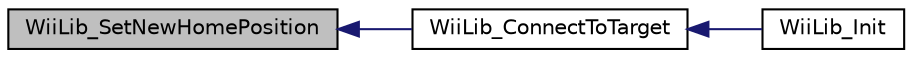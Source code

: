 digraph "WiiLib_SetNewHomePosition"
{
  edge [fontname="Helvetica",fontsize="10",labelfontname="Helvetica",labelfontsize="10"];
  node [fontname="Helvetica",fontsize="10",shape=record];
  rankdir="LR";
  Node95 [label="WiiLib_SetNewHomePosition",height=0.2,width=0.4,color="black", fillcolor="grey75", style="filled", fontcolor="black"];
  Node95 -> Node96 [dir="back",color="midnightblue",fontsize="10",style="solid",fontname="Helvetica"];
  Node96 [label="WiiLib_ConnectToTarget",height=0.2,width=0.4,color="black", fillcolor="white", style="filled",URL="$wii__lib_8c.html#a351e727ad63aec8dd05b8209ffa44adf",tooltip="Attempts to connect to target device. "];
  Node96 -> Node97 [dir="back",color="midnightblue",fontsize="10",style="solid",fontname="Helvetica"];
  Node97 [label="WiiLib_Init",height=0.2,width=0.4,color="black", fillcolor="white", style="filled",URL="$wii__lib_8c.html#a39366dd2388ce824b8307ea8158eab1d",tooltip="Initializes the Wii target device (e.g. nunchuck). "];
}
